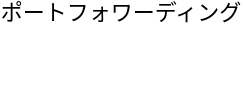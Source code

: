 <mxfile version="24.4.0" type="device">
  <diagram name="ページ1_修正版" id="IXcE3vL9v-C5q_3Iq_1a_modified">
    <mxGraphModel dx="2720" dy="1638" grid="1" gridSize="10" guides="1" tooltips="1" connect="1" arrows="1" fold="1" page="1" pageScale="1" pageWidth="2400" pageHeight="2000" math="0" shadow="0">
      <root>
        <mxCell id="0" />
        <mxCell id="1" parent="0" />
        <mxCell id="123" value="developer" style="shape=actor;whiteSpace=wrap;html=1;labelPosition=center;verticalLabelPosition=bottom;align=center;verticalAlign=top;" vertex="1" parent="1">
          <mxGeometry x="60" y="470" width="60" height="80" as="geometry" />
        </mxCell>
        <mxCell id="124" value="developer" style="text;html=1;strokeColor=none;fillColor=none;align=center;verticalAlign=middle;whiteSpace=wrap;rounded=0;fontStyle=1;" vertex="1" parent="1">
          <mxGeometry x="55" y="550" width="70" height="20" as="geometry" />
        </mxCell>
        <mxCell id="2" value="Browser" style="shape=mxgraph.aws4.browser;labelPosition=center;align=center;verticalLabelPosition=bottom;verticalAlign=top;html=1;outlineConnect=0;fillColor=#232F3E;strokeColor=#FFFFFF;" vertex="1" parent="1">
          <mxGeometry x="60" y="210" width="80" height="80" as="geometry" />
        </mxCell>
        <mxCell id="11" value="" style="group;strokeColor=#147EBA;dashed=1;container=1;collapsible=0;" vertex="1" parent="1">
          <mxGeometry x="220" y="40" width="2140" height="1880" as="geometry" />
        </mxCell>
        <mxCell id="12" value="AWS Cloud" style="text;html=1;strokeColor=none;fillColor=none;align=center;verticalAlign=middle;whiteSpace=wrap;rounded=0;fontStyle=1;" vertex="1" parent="11">
          <mxGeometry x="10" y="10" width="80" height="20" as="geometry" />
        </mxCell>
        <mxCell id="3" value="" style="shape=mxgraph.aws4.route_53;html=1;labelPosition=center;align=center;verticalLabelPosition=bottom;verticalAlign=top;outlineConnect=0;fillColor=#5A30B5;strokeColor=#ffffff;" vertex="1" parent="11">
          <mxGeometry x="60" y="170" width="75" height="75" as="geometry" />
        </mxCell>
        <mxCell id="4" value="Route 53" style="text;html=1;strokeColor=none;fillColor=none;align=center;verticalAlign=middle;whiteSpace=wrap;rounded=0;" vertex="1" parent="11">
          <mxGeometry x="62.5" y="250" width="70" height="20" as="geometry" />
        </mxCell>
        <mxCell id="5" value="" style="shape=mxgraph.aws4.cloudfront;html=1;labelPosition=center;align=center;verticalLabelPosition=bottom;verticalAlign=top;outlineConnect=0;fillColor=#65A434;strokeColor=#ffffff;" vertex="1" parent="11">
          <mxGeometry x="250" y="170" width="75" height="75" as="geometry" />
        </mxCell>
        <mxCell id="6" value="CloudFront" style="text;html=1;strokeColor=none;fillColor=none;align=center;verticalAlign=middle;whiteSpace=wrap;rounded=0;" vertex="1" parent="11">
          <mxGeometry x="252.5" y="250" width="70" height="20" as="geometry" />
        </mxCell>
        <mxCell id="13" value="" style="shape=mxgraph.aws4.waf;html=1;labelPosition=center;align=center;verticalLabelPosition=bottom;verticalAlign=top;outlineConnect=0;fillColor=#DD3421;strokeColor=#ffffff;" vertex="1" parent="11">
          <mxGeometry x="190" y="280" width="75" height="75" as="geometry" />
        </mxCell>
        <mxCell id="14" value="WAF" style="text;html=1;strokeColor=none;fillColor=none;align=center;verticalAlign=middle;whiteSpace=wrap;rounded=0;" vertex="1" parent="11">
          <mxGeometry x="192.5" y="360" width="70" height="20" as="geometry" />
        </mxCell>
        <mxCell id="15" value="" style="shape=mxgraph.aws4.certificate_manager;html=1;labelPosition=center;align=center;verticalLabelPosition=bottom;verticalAlign=top;outlineConnect=0;fillColor=#DD3421;strokeColor=#ffffff;" vertex="1" parent="11">
          <mxGeometry x="310" y="280" width="75" height="75" as="geometry" />
        </mxCell>
        <mxCell id="16" value="ACM" style="text;html=1;strokeColor=none;fillColor=none;align=center;verticalAlign=middle;whiteSpace=wrap;rounded=0;" vertex="1" parent="11">
          <mxGeometry x="312.5" y="360" width="70" height="20" as="geometry" />
        </mxCell>
        <mxCell id="17" value="" style="shape=mxgraph.aws4.s3;html=1;labelPosition=center;align=center;verticalLabelPosition=bottom;verticalAlign=top;outlineConnect=0;fillColor=#56B9F2;strokeColor=#232F3E;" vertex="1" parent="11">
          <mxGeometry x="470" y="170" width="75" height="75" as="geometry" />
        </mxCell>
        <mxCell id="18" value="S3" style="text;html=1;strokeColor=none;fillColor=none;align=center;verticalAlign=middle;whiteSpace=wrap;rounded=0;" vertex="1" parent="11">
          <mxGeometry x="472.5" y="250" width="70" height="20" as="geometry" />
        </mxCell>
        <mxCell id="122" value="NEXT.js (静的)" style="text;html=1;strokeColor=none;fillColor=none;align=center;verticalAlign=middle;whiteSpace=wrap;rounded=0;fontStyle=1;fontSize=12;" vertex="1" parent="11">
          <mxGeometry x="450" y="270" width="120" height="20" as="geometry" />
        </mxCell>
        <mxCell id="58" value="" style="shape=mxgraph.aws4.amplify;html=1;labelPosition=center;align=center;verticalLabelPosition=bottom;verticalAlign=top;outlineConnect=0;fillColor=#FF9900;strokeColor=#232F3E;" vertex="1" parent="11">
          <mxGeometry x="280" y="460" width="75" height="75" as="geometry" />
        </mxCell>
        <mxCell id="59" value="Amplify" style="text;html=1;strokeColor=none;fillColor=none;align=center;verticalAlign=middle;whiteSpace=wrap;rounded=0;" vertex="1" parent="11">
          <mxGeometry x="282.5" y="540" width="70" height="20" as="geometry" />
        </mxCell>
        <mxCell id="19" value="" style="shape=mxgraph.aws4.ecr;html=1;labelPosition=center;align=center;verticalLabelPosition=bottom;verticalAlign=top;outlineConnect=0;fillColor=#232F3E;strokeColor=#D05229;" vertex="1" parent="11">
          <mxGeometry x="280" y="610" width="75" height="75" as="geometry" />
        </mxCell>
        <mxCell id="20" value="ECR" style="text;html=1;strokeColor=none;fillColor=none;align=center;verticalAlign=middle;whiteSpace=wrap;rounded=0;" vertex="1" parent="11">
          <mxGeometry x="282.5" y="690" width="70" height="20" as="geometry" />
        </mxCell>
        <mxCell id="33" value="Dockerイメージ" style="text;html=1;strokeColor=none;fillColor=none;align=center;verticalAlign=middle;whiteSpace=wrap;rounded=0;" vertex="1" parent="11">
          <mxGeometry x="260" y="710" width="110" height="20" as="geometry" />
        </mxCell>
        <mxCell id="44" value="" style="shape=mxgraph.aws4.systems_manager;html=1;labelPosition=center;align=center;verticalLabelPosition=bottom;verticalAlign=top;outlineConnect=0;fillColor=#D9A741;strokeColor=#232F3E;" vertex="1" parent="11">
          <mxGeometry x="50" y="760" width="75" height="75" as="geometry" />
        </mxCell>
        <mxCell id="45" value="Systems Manager" style="text;html=1;strokeColor=none;fillColor=none;align=center;verticalAlign=middle;whiteSpace=wrap;rounded=0;" vertex="1" parent="11">
          <mxGeometry x="32.5" y="840" width="110" height="20" as="geometry" />
        </mxCell>
        <mxCell id="46" value="" style="shape=mxgraph.aws4.secrets_manager;html=1;labelPosition=center;align=center;verticalLabelPosition=bottom;verticalAlign=top;outlineConnect=0;fillColor=#DD3421;strokeColor=#ffffff;" vertex="1" parent="11">
          <mxGeometry x="50" y="910" width="75" height="75" as="geometry" />
        </mxCell>
        <mxCell id="47" value="Secrets Manager" style="text;html=1;strokeColor=none;fillColor=none;align=center;verticalAlign=middle;whiteSpace=wrap;rounded=0;" vertex="1" parent="11">
          <mxGeometry x="32.5" y="990" width="110" height="20" as="geometry" />
        </mxCell>
        <mxCell id="52" value="" style="shape=mxgraph.aws4.cloudwatch;html=1;labelPosition=center;align=center;verticalLabelPosition=bottom;verticalAlign=top;outlineConnect=0;fillColor=#5A30B5;strokeColor=#ffffff;" vertex="1" parent="11">
          <mxGeometry x="50" y="1060" width="75" height="75" as="geometry" />
        </mxCell>
        <mxCell id="53" value="CloudWatch Logs" style="text;html=1;strokeColor=none;fillColor=none;align=center;verticalAlign=middle;whiteSpace=wrap;rounded=0;" vertex="1" parent="11">
          <mxGeometry x="32.5" y="1140" width="110" height="20" as="geometry" />
        </mxCell>
        <mxCell id="54" value="" style="shape=mxgraph.aws4.eventbridge;html=1;labelPosition=center;align=center;verticalLabelPosition=bottom;verticalAlign=top;outlineConnect=0;fillColor=#C85141;strokeColor=#ffffff;" vertex="1" parent="11">
          <mxGeometry x="1940" y="1030" width="75" height="75" as="geometry" />
        </mxCell>
        <mxCell id="55" value="EventBridge" style="text;html=1;strokeColor=none;fillColor=none;align=center;verticalAlign=middle;whiteSpace=wrap;rounded=0;" vertex="1" parent="11">
          <mxGeometry x="1942.5" y="1110" width="70" height="20" as="geometry" />
        </mxCell>
        <mxCell id="56" value="" style="shape=mxgraph.aws4.sqs;html=1;labelPosition=center;align=center;verticalLabelPosition=bottom;verticalAlign=top;outlineConnect=0;fillColor=#C85141;strokeColor=#ffffff;" vertex="1" parent="11">
          <mxGeometry x="1940" y="1180" width="75" height="75" as="geometry" />
        </mxCell>
        <mxCell id="57" value="SQS" style="text;html=1;strokeColor=none;fillColor=none;align=center;verticalAlign=middle;whiteSpace=wrap;rounded=0;" vertex="1" parent="11">
          <mxGeometry x="1957.5" y="1260" width="40" height="20" as="geometry" />
        </mxCell>
        <mxCell id="23" value="" style="shape=rectangle;fillColor=none;strokeColor=#44A440;dashed=1;strokeWidth=2;" vertex="1" parent="11">
          <mxGeometry x="430" y="390" width="1670" height="1450" as="geometry" />
        </mxCell>
        <mxCell id="24" value="VPC" style="text;html=1;strokeColor=none;fillColor=none;align=center;verticalAlign=middle;whiteSpace=wrap;rounded=0;fontStyle=1;" vertex="1" parent="11">
          <mxGeometry x="440" y="400" width="40" height="20" as="geometry" />
        </mxCell>
        <mxCell id="61" value="" style="shape=mxgraph.aws4.internet_gateway;html=1;labelPosition=center;align=center;verticalLabelPosition=bottom;verticalAlign=top;outlineConnect=0;fillColor=#65A434;strokeColor=#ffffff;" vertex="1" parent="11">
          <mxGeometry x="490" y="440" width="75" height="75" as="geometry" />
        </mxCell>
        <mxCell id="62" value="IGW" style="text;html=1;strokeColor=none;fillColor=none;align=center;verticalAlign=middle;whiteSpace=wrap;rounded=0;" vertex="1" parent="11">
          <mxGeometry x="492.5" y="520" width="70" height="20" as="geometry" />
        </mxCell>
        <mxCell id="34" value="" style="shape=rectangle;fillColor=#E9F3E8;strokeColor=#44A440;strokeWidth=1;" vertex="1" parent="11">
          <mxGeometry x="450" y="560" width="1630" height="420" as="geometry" />
        </mxCell>
        <mxCell id="35" value="Public Subnet" style="text;html=1;strokeColor=none;fillColor=none;align=center;verticalAlign=middle;whiteSpace=wrap;rounded=0;fontStyle=1;" vertex="1" parent="11">
          <mxGeometry x="460" y="570" width="100" height="20" as="geometry" />
        </mxCell>
        <mxCell id="63" value="" style="shape=mxgraph.aws4.application_load_balancer;html=1;labelPosition=center;align=center;verticalLabelPosition=bottom;verticalAlign=top;outlineConnect=0;fillColor=#FF9900;strokeColor=#232F3E;" vertex="1" parent="11">
          <mxGeometry x="630" y="620" width="75" height="75" as="geometry" />
        </mxCell>
        <mxCell id="64" value="ALB" style="text;html=1;strokeColor=none;fillColor=none;align=center;verticalAlign=middle;whiteSpace=wrap;rounded=0;" vertex="1" parent="11">
          <mxGeometry x="632.5" y="700" width="70" height="20" as="geometry" />
        </mxCell>
        <mxCell id="29" value="" style="shape=mxgraph.aws4.security_group;html=1;labelPosition=center;align=center;verticalLabelPosition=bottom;verticalAlign=top;outlineConnect=0;fillColor=#DD3421;strokeColor=#ffffff;" vertex="1" parent="11">
          <mxGeometry x="637.5" y="730" width="60" height="60" as="geometry" />
        </mxCell>
        <mxCell id="38" value="" style="shape=mxgraph.aws4.ec2;html=1;labelPosition=center;align=center;verticalLabelPosition=bottom;verticalAlign=top;outlineConnect=0;fillColor=#FF9900;strokeColor=#232F3E;" vertex="1" parent="11">
          <mxGeometry x="630" y="850" width="75" height="75" as="geometry" />
        </mxCell>
        <mxCell id="39" value="EC2 (踏み台)" style="text;html=1;strokeColor=none;fillColor=none;align=center;verticalAlign=middle;whiteSpace=wrap;rounded=0;" vertex="1" parent="11">
          <mxGeometry x="617.5" y="930" width="100" height="20" as="geometry" />
        </mxCell>
        <mxCell id="41" value="" style="shape=mxgraph.aws4.nat_gateway;html=1;labelPosition=center;align=center;verticalLabelPosition=bottom;verticalAlign=top;outlineConnect=0;fillColor=#65A434;strokeColor=#ffffff;" vertex="1" parent="11">
          <mxGeometry x="1760" y="620" width="75" height="75" as="geometry" />
        </mxCell>
        <mxCell id="42" value="NAT Gateway" style="text;html=1;strokeColor=none;fillColor=none;align=center;verticalAlign=middle;whiteSpace=wrap;rounded=0;" vertex="1" parent="11">
          <mxGeometry x="1762.5" y="700" width="70" height="20" as="geometry" />
        </mxCell>
        <mxCell id="36" value="" style="shape=rectangle;fillColor=#E6F2FA;strokeColor=#44A440;strokeWidth=1;" vertex="1" parent="11">
          <mxGeometry x="450" y="980" width="1630" height="840" as="geometry" />
        </mxCell>
        <mxCell id="37" value="Private Subnet" style="text;html=1;strokeColor=none;fillColor=none;align=center;verticalAlign=middle;whiteSpace=wrap;rounded=0;fontStyle=1;" vertex="1" parent="11">
          <mxGeometry x="460" y="990" width="100" height="20" as="geometry" />
        </mxCell>
        <mxCell id="93" value="" style="shape=mxgraph.aws4.ec2_instance;html=1;labelPosition=center;align=center;verticalLabelPosition=bottom;verticalAlign=top;outlineConnect=0;fillColor=#FF9900;strokeColor=#232F3E;" vertex="1" parent="11">
          <mxGeometry x="630" y="1030" width="80" height="80" as="geometry" />
        </mxCell>
        <mxCell id="93_label" value="APIサーバ" style="text;html=1;strokeColor=none;fillColor=none;align=center;verticalAlign=middle;whiteSpace=wrap;rounded=0;" vertex="1" parent="93">
          <mxGeometry y="1.05" width="1" height="1" as="geometry">
            <mxPoint as="offset" />
          </mxGeometry>
        </mxCell>
        <mxCell id="99" value="GO" style="text;html=1;strokeColor=none;fillColor=none;align=center;verticalAlign=middle;whiteSpace=wrap;rounded=0;fontSize=24;fontStyle=1;fontColor=#00ACDD;" vertex="1" parent="11">
          <mxGeometry x="640" y="1120" width="60" height="40" as="geometry" />
        </mxCell>
        <mxCell id="30" value="" style="shape=mxgraph.aws4.security_group;html=1;labelPosition=center;align=center;verticalLabelPosition=bottom;verticalAlign=top;outlineConnect=0;fillColor=#DD3421;strokeColor=#ffffff;" vertex="1" parent="11">
          <mxGeometry x="720" y="1040" width="60" height="60" as="geometry" />
        </mxCell>
        <mxCell id="116" value="" style="shape=mxgraph.aws4.ecs_task;html=1;labelPosition=center;align=center;verticalLabelPosition=bottom;verticalAlign=top;outlineConnect=0;fillColor=#FF9900;strokeColor=#232F3E;" vertex="1" parent="11">
          <mxGeometry x="1460" y="1030" width="75" height="75" as="geometry" />
        </mxCell>
        <mxCell id="117" value="ECS タスク" style="text;html=1;strokeColor=none;fillColor=none;align=center;verticalAlign=middle;whiteSpace=wrap;rounded=0;" vertex="1" parent="11">
          <mxGeometry x="1462.5" y="1110" width="70" height="20" as="geometry" />
        </mxCell>
        <mxCell id="118" value="バッチ処理" style="text;html=1;strokeColor=none;fillColor=none;align=center;verticalAlign=middle;whiteSpace=wrap;rounded=0;" vertex="1" parent="11">
          <mxGeometry x="1457.5" y="1130" width="80" height="20" as="geometry" />
        </mxCell>
        <mxCell id="100" value="" style="shape=mxgraph.aws4.api_gateway;html=1;labelPosition=center;align=center;verticalLabelPosition=bottom;verticalAlign=top;outlineConnect=0;fillColor=#C85141;strokeColor=#ffffff;" vertex="1" parent="11">
          <mxGeometry x="1760" y="1030" width="75" height="75" as="geometry" />
        </mxCell>
        <mxCell id="101" value="API Gateway" style="text;html=1;strokeColor=none;fillColor=none;align=center;verticalAlign=middle;whiteSpace=wrap;rounded=0;" vertex="1" parent="11">
          <mxGeometry x="1762.5" y="1110" width="70" height="20" as="geometry" />
        </mxCell>
        <mxCell id="103" value="" style="shape=mxgraph.aws4.lambda;html=1;labelPosition=center;align=center;verticalLabelPosition=bottom;verticalAlign=top;outlineConnect=0;fillColor=#ED7100;strokeColor=#ffffff;" vertex="1" parent="11">
          <mxGeometry x="1760" y="1180" width="75" height="75" as="geometry" />
        </mxCell>
        <mxCell id="104" value="Lambda" style="text;html=1;strokeColor=none;fillColor=none;align=center;verticalAlign=middle;whiteSpace=wrap;rounded=0;" vertex="1" parent="11">
          <mxGeometry x="1762.5" y="1260" width="70" height="20" as="geometry" />
        </mxCell>
        <mxCell id="113" value="" style="shape=mxgraph.aws4.elasticache;html=1;labelPosition=center;align=center;verticalLabelPosition=bottom;verticalAlign=top;outlineConnect=0;fillColor=#2E73B8;strokeColor=#ffffff;" vertex="1" parent="11">
          <mxGeometry x="632.5" y="1460" width="75" height="75" as="geometry" />
        </mxCell>
        <mxCell id="114" value="ElastiCache (Redis)" style="text;html=1;strokeColor=none;fillColor=none;align=center;verticalAlign=middle;whiteSpace=wrap;rounded=0;" vertex="1" parent="11">
          <mxGeometry x="610" y="1540" width="120" height="20" as="geometry" />
        </mxCell>
        <mxCell id="106" value="" style="shape=mxgraph.aws4.rds;html=1;labelPosition=center;align=center;verticalLabelPosition=bottom;verticalAlign=top;outlineConnect=0;fillColor=#2E73B8;strokeColor=#ffffff;" vertex="1" parent="11">
          <mxGeometry x="960" y="1660" width="75" height="75" as="geometry" />
        </mxCell>
        <mxCell id="107" value="RDS" style="text;html=1;strokeColor=none;fillColor=none;align=center;verticalAlign=middle;whiteSpace=wrap;rounded=0;" vertex="1" parent="11">
          <mxGeometry x="962.5" y="1740" width="70" height="20" as="geometry" />
        </mxCell>
        <mxCell id="108" value="" style="shape=mxgraph.aws4.rds_proxy;html=1;labelPosition=center;align=center;verticalLabelPosition=bottom;verticalAlign=top;outlineConnect=0;fillColor=#2E73B8;strokeColor=#ffffff;" vertex="1" parent="11">
          <mxGeometry x="960" y="1460" width="75" height="75" as="geometry" />
        </mxCell>
        <mxCell id="109" value="RDS Proxy" style="text;html=1;strokeColor=none;fillColor=none;align=center;verticalAlign=middle;whiteSpace=wrap;rounded=0;" vertex="1" parent="11">
          <mxGeometry x="962.5" y="1540" width="70" height="20" as="geometry" />
        </mxCell>
        <mxCell id="43" value="外部API" style="text;html=1;strokeColor=none;fillColor=none;align=center;verticalAlign=middle;whiteSpace=wrap;rounded=0;" vertex="1" parent="1">
          <mxGeometry x="2180" y="790" width="70" height="20" as="geometry" />
        </mxCell>
        <mxCell value="" style="shape=cloud;whiteSpace=wrap;html=1;fillColor=#dae8fc;strokeColor=#6c8ebf;" vertex="1" parent="1">
          <mxGeometry x="2155" y="820" width="120" height="80" as="geometry" />
        </mxCell>
        <mxCell value="" style="endArrow=classic;html=1;rounded=0;entryX=0;entryY=0.5;entryDx=0;entryDy=0;exitX=0.5;exitY=0;exitDx=0;exitDy=0;" edge="1" parent="1" source="2" target="3">
          <mxGeometry width="50" height="50" relative="1" as="geometry">
            <mxPoint x="150" y="250" as="sourcePoint" />
            <mxPoint x="282.5" y="170" as="targetPoint" />
          </mxGeometry>
        </mxCell>
        <mxCell value="" style="endArrow=classic;html=1;rounded=0;entryX=0;entryY=0.5;entryDx=0;entryDy=0;exitX=1;exitY=0.5;exitDx=0;exitDy=0;" edge="1" parent="11" source="3" target="5">
          <mxGeometry width="50" height="50" relative="1" as="geometry">
            <mxPoint x="145" y="207.5" as="sourcePoint" />
            <mxPoint x="250" y="207.5" as="targetPoint" />
          </mxGeometry>
        </mxCell>
        <mxCell value="静的" style="endArrow=classic;html=1;rounded=0;exitX=1;exitY=0.5;exitDx=0;exitDy=0;entryX=0;entryY=0.5;entryDx=0;entryDy=0;" edge="1" parent="11" source="5" target="17">
          <mxGeometry width="50" height="50" relative="1" as="geometry">
            <mxPoint x="335" y="207.5" as="sourcePoint" />
            <mxPoint x="470" y="207.5" as="targetPoint" />
          </mxGeometry>
        </mxCell>
        <mxCell value="動的" style="endArrow=classic;html=1;rounded=0;exitX=0.5;exitY=1;exitDx=0;exitDy=0;entryX=0.5;entryY=0;entryDx=0;entryDy=0;" edge="1" parent="11" source="5" target="63">
          <mxGeometry width="50" height="50" relative="1" as="geometry">
            <mxPoint x="287.5" y="255" as="sourcePoint" />
            <mxPoint x="667.5" y="620" as="targetPoint" />
            <Array as="points">
              <mxPoint x="287.5" y="480" />
              <mxPoint x="667.5" y="480" />
            </Array>
          </mxGeometry>
        </mxCell>
        <mxCell value="" style="endArrow=classic;html=1;rounded=0;dashed=1;exitX=0.5;exitY=0;exitDx=0;exitDy=0;entryX=0.5;entryY=1;entryDx=0;entryDy=0;" edge="1" parent="11" source="13" target="5">
          <mxGeometry width="50" height="50" relative="1" as="geometry">
            <mxPoint x="227.5" y="270" as="sourcePoint" />
            <mxPoint x="287.5" y="255" as="targetPoint" />
          </mxGeometry>
        </mxCell>
        <mxCell value="" style="endArrow=classic;html=1;rounded=0;dashed=1;exitX=0.5;exitY=0;exitDx=0;exitDy=0;entryX=0.5;entryY=1;entryDx=0;entryDy=0;" edge="1" parent="11" source="15" target="5">
          <mxGeometry width="50" height="50" relative="1" as="geometry">
            <mxPoint x="347.5" y="270" as="sourcePoint" />
            <mxPoint x="287.5" y="255" as="targetPoint" />
          </mxGeometry>
        </mxCell>
        <mxCell value="" style="endArrow=classic;html=1;rounded=0;exitX=0;exitY=0.5;exitDx=0;exitDy=0;entryX=1;entryY=0.5;entryDx=0;entryDy=0;" edge="1" parent="11" source="61" target="5">
          <mxGeometry width="50" height="50" relative="1" as="geometry">
            <mxPoint x="480" y="477.5" as="sourcePoint" />
            <mxPoint x="335" y="207.5" as="targetPoint" />
            <Array as="points">
              <mxPoint x="380" y="478" />
              <mxPoint x="380" y="208" />
            </Array>
          </mxGeometry>
        </mxCell>
        <mxCell value="" style="endArrow=classic;html=1;rounded=0;exitX=0.5;exitY=1;exitDx=0;exitDy=0;entryX=0.5;entryY=0;entryDx=0;entryDy=0;" edge="1" parent="11" source="63" target="93">
          <mxGeometry width="50" height="50" relative="1" as="geometry">
            <mxPoint x="667.5" y="705" as="sourcePoint" />
            <mxPoint x="670" y="1030" as="targetPoint" />
          </mxGeometry>
        </mxCell>
        <mxCell value="" style="endArrow=classic;html=1;rounded=0;dashed=1;exitX=0.5;exitY=0;exitDx=0;exitDy=0;entryX=0.5;entryY=1;entryDx=0;entryDy=0;" edge="1" parent="11" source="29" target="63">
          <mxGeometry width="50" height="50" relative="1" as="geometry">
            <mxPoint x="667.5" y="800" as="sourcePoint" />
            <mxPoint x="667.5" y="705" as="targetPoint" />
          </mxGeometry>
        </mxCell>
        <mxCell value="" style="endArrow=classic;html=1;rounded=0;dashed=1;exitX=1;exitY=0.5;exitDx=0;exitDy=0;entryX=0;entryY=0.5;entryDx=0;entryDy=0;" edge="1" parent="11" source="30" target="93">
          <mxGeometry width="50" height="50" relative="1" as="geometry">
            <mxPoint x="790" y="1070" as="sourcePoint" />
            <mxPoint x="640" y="1070" as="targetPoint" />
            <Array as="points">
              <mxPoint x="750" y="1070" />
            </Array>
          </mxGeometry>
        </mxCell>
        <mxCell value="" style="endArrow=classic;html=1;rounded=0;exitX=0;exitY=1;exitDx=0;exitDy=0;entryX=1;entryY=1;entryDx=0;entryDy=0;" edge="1" parent="11" source="93" target="113">
          <mxGeometry width="50" height="50" relative="1" as="geometry">
            <mxPoint x="620" y="1120" as="sourcePoint" />
            <mxPoint x="707.5" y="1497.5" as="targetPoint" />
            <Array as="points">
              <mxPoint x="620" y="1498" />
            </Array>
          </mxGeometry>
        </mxCell>
        <mxCell value="" style="endArrow=classic;html=1;rounded=0;exitX=1;exitY=1;exitDx=0;exitDy=0;entryX=0;entryY=1;entryDx=0;entryDy=0;" edge="1" parent="11" source="93" target="108">
          <mxGeometry width="50" height="50" relative="1" as="geometry">
            <mxPoint x="720" y="1120" as="sourcePoint" />
            <mxPoint x="997.5" y="1497.5" as="targetPoint" />
            <Array as="points">
              <mxPoint x="720" y="1498" />
            </Array>
          </mxGeometry>
        </mxCell>
        <mxCell value="" style="endArrow=classic;html=1;rounded=0;exitX=0.5;exitY=1;exitDx=0;exitDy=0;entryX=0.5;entryY=0;entryDx=0;entryDy=0;" edge="1" parent="11" source="108" target="106">
          <mxGeometry width="50" height="50" relative="1" as="geometry">
            <mxPoint x="997.5" y="1545" as="sourcePoint" />
            <mxPoint x="997.5" y="1660" as="targetPoint" />
          </mxGeometry>
        </mxCell>
        <mxCell value="" style="endArrow=classic;html=1;rounded=0;exitX=1;exitY=0.5;exitDx=0;exitDy=0;" edge="1" parent="11" source="93" target="41">
          <mxGeometry width="50" height="50" relative="1" as="geometry">
            <mxPoint x="720" y="1070" as="sourcePoint" />
            <mxPoint x="1760" y="657.5" as="targetPoint" />
            <Array as="points">
              <mxPoint x="1797.5" y="1070" />
              <mxPoint x="1797.5" y="657.5" />
            </Array>
          </mxGeometry>
        </mxCell>
        <mxCell value="" style="endArrow=classic;html=1;rounded=0;entryX=1;entryY=0.5;entryDx=0;entryDy=0;exitX=0;exitY=0.5;exitDx=0;exitDy=0;" edge="1" parent="11" source="19" target="93">
          <mxGeometry width="50" height="50" relative="1" as="geometry">
            <mxPoint x="365" y="647.5" as="sourcePoint" />
            <mxPoint x="630" y="1070" as="targetPoint" />
            <Array as="points">
              <mxPoint x="400" y="648" />
              <mxPoint x="400" y="1070" />
            </Array>
          </mxGeometry>
        </mxCell>
        <mxCell value="" style="endArrow=classic;html=1;rounded=0;entryX=1;entryY=0.5;entryDx=0;entryDy=0;exitX=0;exitY=0.5;exitDx=0;exitDy=0;" edge="1" parent="11" source="19" target="116">
          <mxGeometry width="50" height="50" relative="1" as="geometry">
            <mxPoint x="365" y="647.5" as="sourcePoint" />
            <mxPoint x="1460" y="1067.5" as="targetPoint" />
            <Array as="points">
              <mxPoint x="400" y="648" />
              <mxPoint x="400" y="1068" />
            </Array>
          </mxGeometry>
        </mxCell>
        <mxCell value="ログ" style="endArrow=classic;html=1;rounded=0;exitX=0;exitY=0.5;exitDx=0;exitDy=0;entryX=1;entryY=0.5;entryDx=0;entryDy=0;" edge="1" parent="11" source="93" target="52">
          <mxGeometry width="50" height="50" relative="1" as="geometry">
            <mxPoint x="620" y="1070" as="sourcePoint" />
            <mxPoint x="135" y="1097.5" as="targetPoint" />
            <Array as="points">
              <mxPoint x="400" y="1070" />
              <mxPoint x="400" y="1098" />
            </Array>
          </mxGeometry>
        </mxCell>
        <mxCell value="" style="endArrow=classic;html=1;rounded=0;dashed=1;exitX=1;exitY=0.5;exitDx=0;exitDy=0;entryX=0;entryY=0.5;entryDx=0;entryDy=0;" edge="1" parent="11" source="46" target="93">
          <mxGeometry width="50" height="50" relative="1" as="geometry">
            <mxPoint x="135" y="947.5" as="sourcePoint" />
            <mxPoint x="630" y="1070" as="targetPoint" />
            <Array as="points">
              <mxPoint x="400" y="948" />
              <mxPoint x="400" y="1070" />
            </Array>
          </mxGeometry>
        </mxCell>
        <mxCell value="" style="endArrow=classic;html=1;rounded=0;exitX=1;exitY=0.5;exitDx=0;exitDy=0;entryX=0;entryY=0.5;entryDx=0;entryDy=0;" edge="1" parent="1" source="123" target="58">
          <mxGeometry width="50" height="50" relative="1" as="geometry">
            <mxPoint x="130" y="510" as="sourcePoint" />
            <mxPoint x="280" y="497.5" as="targetPoint" />
          </mxGeometry>
        </mxCell>
        <mxCell value="コードプッシュ" style="endArrow=classic;html=1;rounded=0;exitX=1;exitY=0.5;exitDx=0;exitDy=0;entryX=0;entryY=0.5;entryDx=0;entryDy=0;" edge="1" parent="1" source="123" target="19">
          <mxGeometry width="50" height="50" relative="1" as="geometry">
            <mxPoint x="130" y="510" as="sourcePoint" />
            <mxPoint x="280" y="647.5" as="targetPoint" />
            <Array as="points">
              <mxPoint x="180" y="510" />
              <mxPoint x="180" y="648" />
            </Array>
          </mxGeometry>
        </mxCell>
        <mxCell value="SSM" style="endArrow=classic;html=1;rounded=0;dashed=1;exitX=1;exitY=0.5;exitDx=0;exitDy=0;entryX=0;entryY=0.5;entryDx=0;entryDy=0;" edge="1" parent="1" source="123" target="44">
          <mxGeometry width="50" height="50" relative="1" as="geometry">
            <mxPoint x="130" y="510" as="sourcePoint" />
            <mxPoint x="270" y="797.5" as="targetPoint" />
            <Array as="points">
              <mxPoint x="180" y="510" />
              <mxPoint x="180" y="798" />
            </Array>
          </mxGeometry>
        </mxCell>
        <mxCell value="" style="endArrow=classic;html=1;rounded=0;dashed=1;exitX=1;exitY=0.5;exitDx=0;exitDy=0;entryX=0;entryY=0.5;entryDx=0;entryDy=0;" edge="1" parent="11" source="44" target="38">
          <mxGeometry width="50" height="50" relative="1" as="geometry">
            <mxPoint x="135" y="797.5" as="sourcePoint" />
            <mxPoint x="630" y="887.5" as="targetPoint" />
            <Array as="points">
              <mxPoint x="400" y="798" />
              <mxPoint x="400" y="888" />
            </Array>
          </mxGeometry>
        </mxCell>
        <mxCell value="" style="endArrow=classic;html=1;rounded=0;dashed=1;exitX=1;exitY=0.5;exitDx=0;exitDy=0;entryX=0;entryY=0.5;entryDx=0;entryDy=0;" edge="1" parent="11" source="38" target="93">
          <mxGeometry width="50" height="50" relative="1" as="geometry">
            <mxPoint x="715" y="887.5" as="sourcePoint" />
            <mxPoint x="630" y="1070" as="targetPoint" />
            <Array as="points">
              <mxPoint x="740" y="888" />
              <mxPoint x="740" y="1030" />
            </Array>
          </mxGeometry>
        </mxCell>
        <mxCell value="ポートフォワーディング" style="edgeLabel;html=1;align=center;verticalAlign=middle;resizable=0;points=[];" vertex="1" connectable="0" parent="11.23">
          <mxGeometry x="0.102" y="-1" relative="1" as="geometry">
            <mxPoint x="-11" y="-42" as="offset" />
          </mxGeometry>
        </mxCell>
        <mxCell value="" style="endArrow=classic;html=1;rounded=0;exitX=0.5;exitY=1;exitDx=0;exitDy=0;entryX=0;entryY=0.5;entryDx=0;entryDy=0;" edge="1" parent="11" source="100" target="103">
          <mxGeometry width="50" height="50" relative="1" as="geometry">
            <mxPoint x="1797.5" y="1125" as="sourcePoint" />
            <mxPoint x="1760" y="1217.5" as="targetPoint" />
            <Array as="points">
              <mxPoint x="1798" y="1150" />
              <mxPoint x="1720" y="1150" />
              <mxPoint x="1720" y="1218" />
            </Array>
          </mxGeometry>
        </mxCell>
        <mxCell value="" style="endArrow=classic;html=1;rounded=0;exitX=1;exitY=0;exitDx=0;exitDy=0;entryX=0;entryY=0.5;entryDx=0;entryDy=0;" edge="1" parent="11" source="93" target="100">
          <mxGeometry width="50" height="50" relative="1" as="geometry">
            <mxPoint x="720" y="1060" as="sourcePoint" />
            <mxPoint x="1760" y="1067.5" as="targetPoint" />
            <Array as="points">
              <mxPoint x="720" y="1030" />
              <mxPoint x="1720" y="1030" />
              <mxPoint x="1720" y="1068" />
            </Array>
          </mxGeometry>
        </mxCell>
        <mxCell value="" style="endArrow=classic;html=1;rounded=0;exitX=0;exitY=1;exitDx=0;exitDy=0;entryX=1;entryY=0.5;entryDx=0;entryDy=0;" edge="1" parent="11" source="54" target="116">
          <mxGeometry width="50" height="50" relative="1" as="geometry">
            <mxPoint x="1930" y="1067.5" as="sourcePoint" />
            <mxPoint x="1545" y="1067.5" as="targetPoint" />
          </mxGeometry>
        </mxCell>
        <mxCell value="" style="endArrow=classic;html=1;rounded=0;exitX=1;exitY=1;exitDx=0;exitDy=0;entryX=0;entryY=1;entryDx=0;entryDy=0;" edge="1" parent="11" source="116" target="108">
          <mxGeometry width="50" height="50" relative="1" as="geometry">
            <mxPoint x="1545" y="1115" as="sourcePoint" />
            <mxPoint x="997.5" y="1497.5" as="targetPoint" />
            <Array as="points">
              <mxPoint x="1545" y="1498" />
            </Array>
          </mxGeometry>
        </mxCell>
        <mxCell value="" style="endArrow=classic;html=1;rounded=0;exitX=1;exitY=0.5;exitDx=0;entryY=0.5;entryDx=0;exitDy=0;" edge="1" parent="1" source="11.42" target="43.1">
          <mxGeometry width="50" height="50" relative="1" as="geometry">
            <mxPoint x="2000" y="658" as="sourcePoint" />
            <mxPoint x="2155" y="860" as="targetPoint" />
          </mxGeometry>
        </mxCell>
      </root>
    </mxGraphModel>
  </diagram>
</mxfile>
